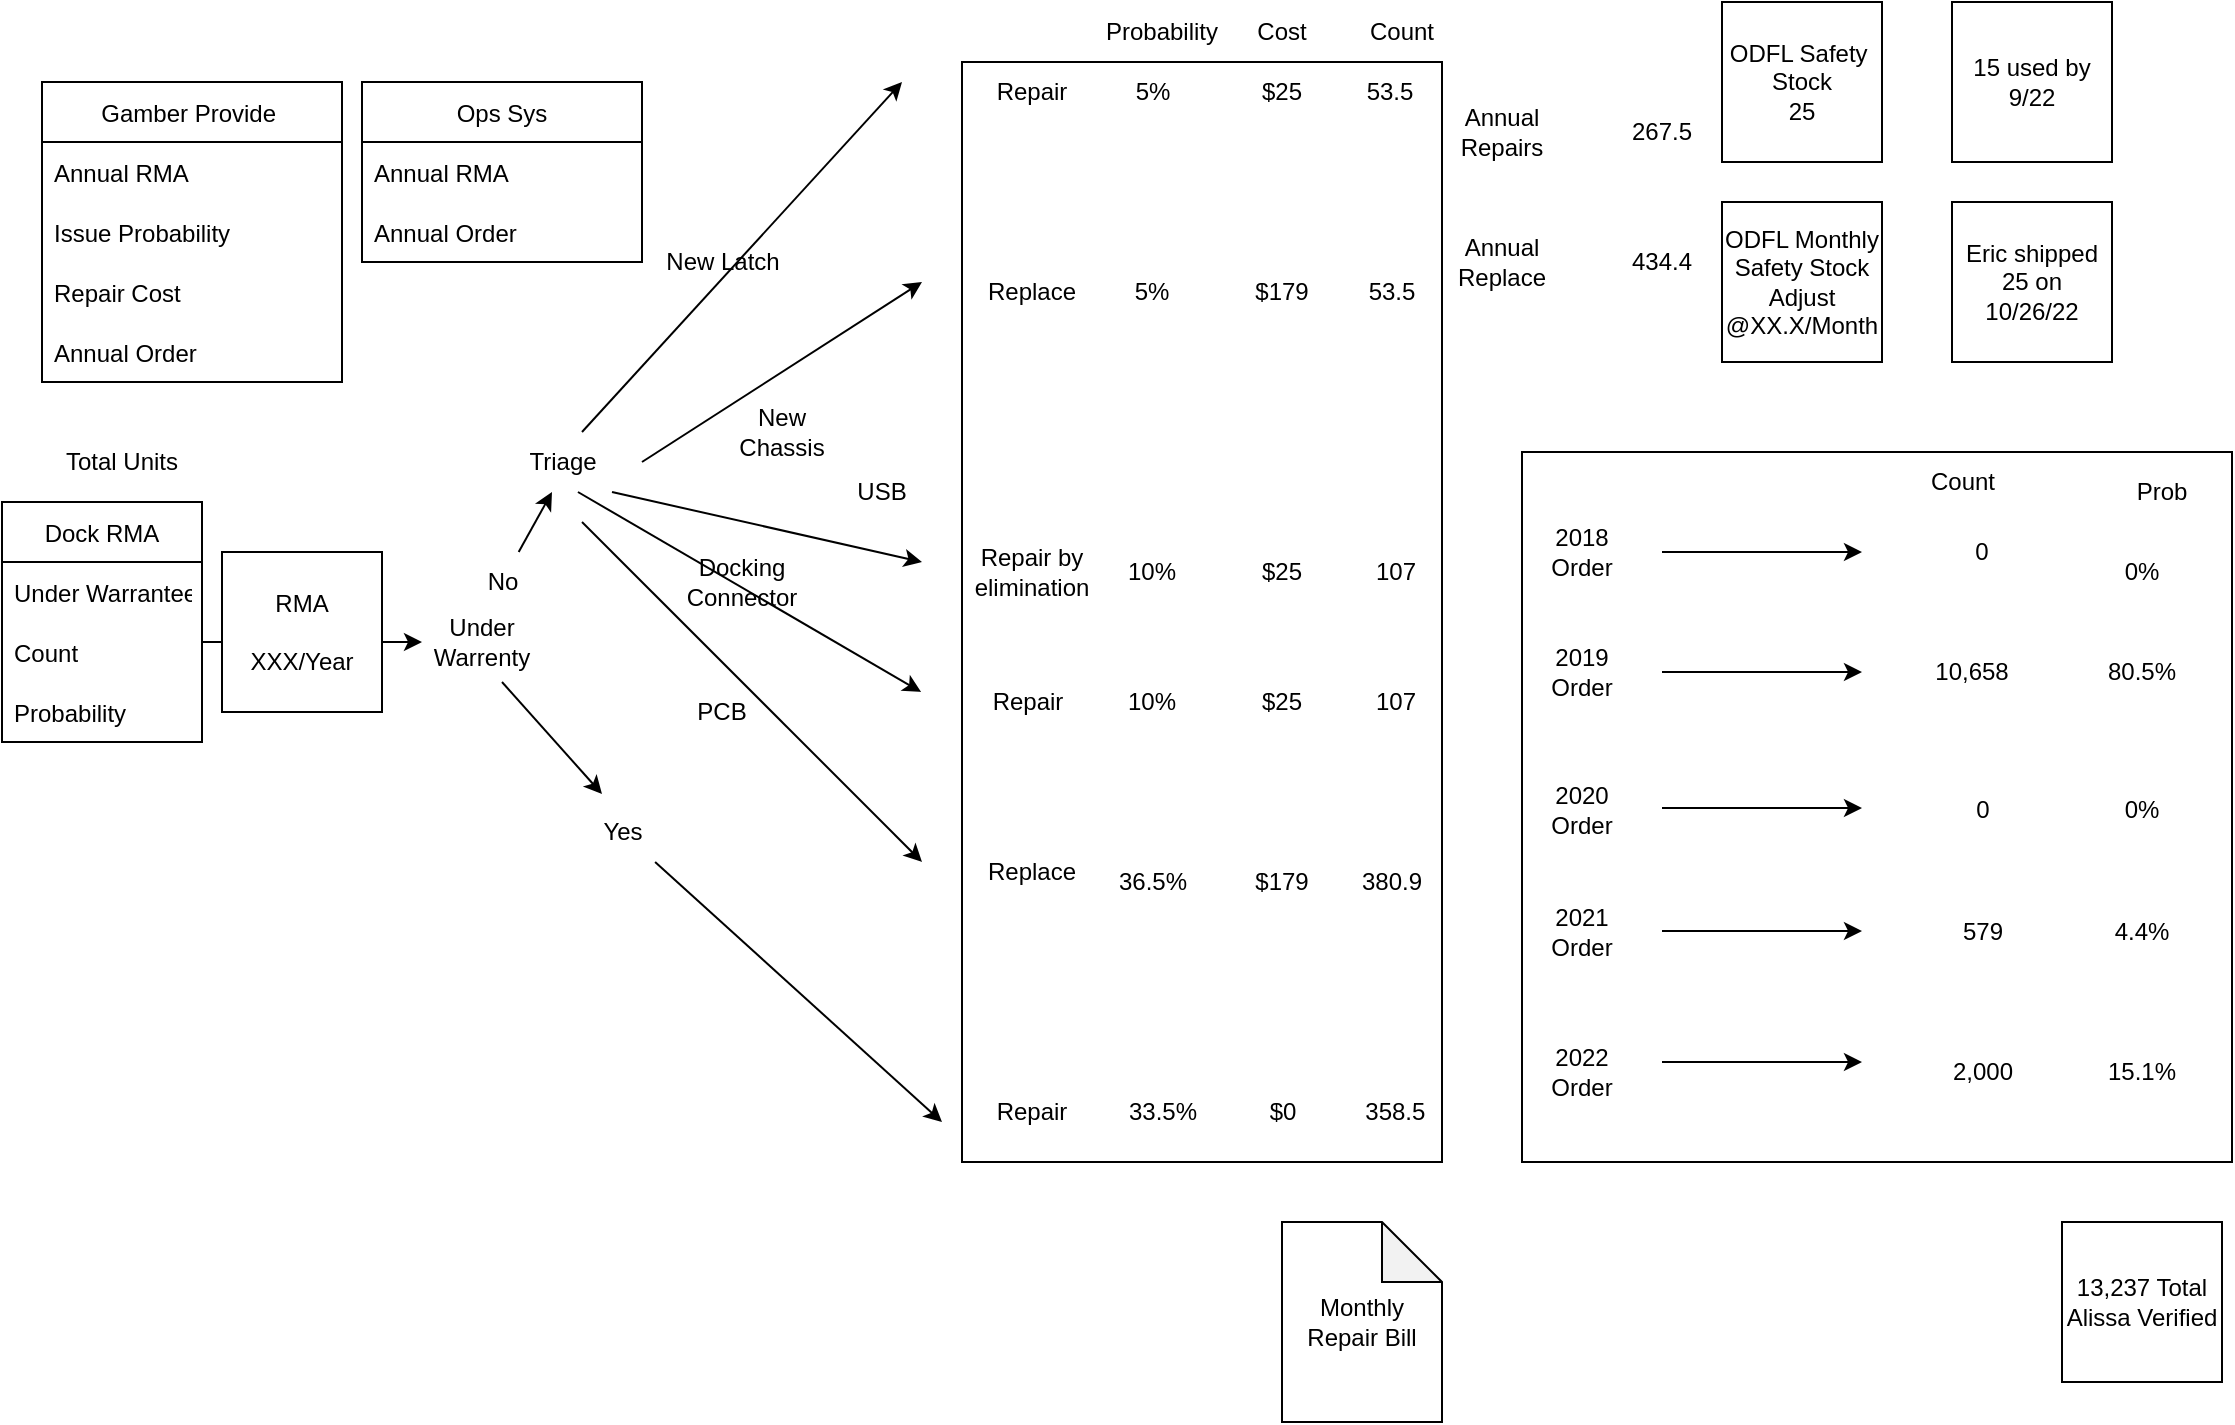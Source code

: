 <mxfile version="20.5.1" type="github">
  <diagram id="9ryGAYnsp60zznlVaLfw" name="Page-1">
    <mxGraphModel dx="1422" dy="762" grid="1" gridSize="10" guides="1" tooltips="1" connect="1" arrows="1" fold="1" page="1" pageScale="1" pageWidth="1169" pageHeight="827" math="0" shadow="0">
      <root>
        <mxCell id="0" />
        <mxCell id="1" parent="0" />
        <mxCell id="VQjPy86mHkucHI1g0aib-139" value="" style="rounded=0;whiteSpace=wrap;html=1;" parent="1" vertex="1">
          <mxGeometry x="520" y="40" width="240" height="550" as="geometry" />
        </mxCell>
        <mxCell id="VQjPy86mHkucHI1g0aib-135" value="" style="whiteSpace=wrap;html=1;aspect=fixed;" parent="1" vertex="1">
          <mxGeometry x="800" y="235" width="355" height="355" as="geometry" />
        </mxCell>
        <mxCell id="VQjPy86mHkucHI1g0aib-1" value="" style="endArrow=classic;html=1;rounded=0;" parent="1" edge="1">
          <mxGeometry width="50" height="50" relative="1" as="geometry">
            <mxPoint x="140" y="330" as="sourcePoint" />
            <mxPoint x="250" y="330" as="targetPoint" />
          </mxGeometry>
        </mxCell>
        <mxCell id="VQjPy86mHkucHI1g0aib-3" value="" style="endArrow=classic;html=1;rounded=0;startArrow=none;entryX=0.25;entryY=1;entryDx=0;entryDy=0;" parent="1" source="VQjPy86mHkucHI1g0aib-6" edge="1">
          <mxGeometry width="50" height="50" relative="1" as="geometry">
            <mxPoint x="270" y="310" as="sourcePoint" />
            <mxPoint x="315" y="255" as="targetPoint" />
          </mxGeometry>
        </mxCell>
        <mxCell id="VQjPy86mHkucHI1g0aib-4" value="Under Warrenty" style="text;html=1;strokeColor=none;fillColor=none;align=center;verticalAlign=middle;whiteSpace=wrap;rounded=0;" parent="1" vertex="1">
          <mxGeometry x="250" y="315" width="60" height="30" as="geometry" />
        </mxCell>
        <mxCell id="VQjPy86mHkucHI1g0aib-5" value="" style="endArrow=classic;html=1;rounded=0;exitX=0.5;exitY=0;exitDx=0;exitDy=0;" parent="1" edge="1">
          <mxGeometry width="50" height="50" relative="1" as="geometry">
            <mxPoint x="330" y="225" as="sourcePoint" />
            <mxPoint x="490" y="50" as="targetPoint" />
          </mxGeometry>
        </mxCell>
        <mxCell id="VQjPy86mHkucHI1g0aib-7" value="" style="endArrow=classic;html=1;rounded=0;startArrow=none;" parent="1" source="VQjPy86mHkucHI1g0aib-8" edge="1">
          <mxGeometry width="50" height="50" relative="1" as="geometry">
            <mxPoint x="300" y="380" as="sourcePoint" />
            <mxPoint x="510" y="570" as="targetPoint" />
          </mxGeometry>
        </mxCell>
        <mxCell id="VQjPy86mHkucHI1g0aib-10" value="" style="endArrow=classic;html=1;rounded=0;exitX=1;exitY=0.5;exitDx=0;exitDy=0;" parent="1" edge="1">
          <mxGeometry width="50" height="50" relative="1" as="geometry">
            <mxPoint x="360" y="240" as="sourcePoint" />
            <mxPoint x="500" y="150" as="targetPoint" />
          </mxGeometry>
        </mxCell>
        <mxCell id="VQjPy86mHkucHI1g0aib-11" value="" style="endArrow=classic;html=1;rounded=0;exitX=0.633;exitY=1;exitDx=0;exitDy=0;exitPerimeter=0;" parent="1" source="VQjPy86mHkucHI1g0aib-85" edge="1">
          <mxGeometry width="50" height="50" relative="1" as="geometry">
            <mxPoint x="360.43" y="255" as="sourcePoint" />
            <mxPoint x="499.56" y="355" as="targetPoint" />
          </mxGeometry>
        </mxCell>
        <mxCell id="VQjPy86mHkucHI1g0aib-8" value="Yes" style="text;html=1;align=center;verticalAlign=middle;resizable=0;points=[];autosize=1;strokeColor=none;fillColor=none;" parent="1" vertex="1">
          <mxGeometry x="330" y="410" width="40" height="30" as="geometry" />
        </mxCell>
        <mxCell id="VQjPy86mHkucHI1g0aib-6" value="No" style="text;html=1;align=center;verticalAlign=middle;resizable=0;points=[];autosize=1;strokeColor=none;fillColor=none;" parent="1" vertex="1">
          <mxGeometry x="270" y="285" width="40" height="30" as="geometry" />
        </mxCell>
        <mxCell id="VQjPy86mHkucHI1g0aib-13" value="" style="endArrow=none;html=1;rounded=0;" parent="1" target="VQjPy86mHkucHI1g0aib-6" edge="1">
          <mxGeometry width="50" height="50" relative="1" as="geometry">
            <mxPoint x="270" y="310" as="sourcePoint" />
            <mxPoint x="320" y="260" as="targetPoint" />
          </mxGeometry>
        </mxCell>
        <mxCell id="VQjPy86mHkucHI1g0aib-14" value="" style="endArrow=classic;html=1;rounded=0;entryX=0.25;entryY=-0.133;entryDx=0;entryDy=0;entryPerimeter=0;" parent="1" target="VQjPy86mHkucHI1g0aib-8" edge="1">
          <mxGeometry width="50" height="50" relative="1" as="geometry">
            <mxPoint x="290" y="350" as="sourcePoint" />
            <mxPoint x="610" y="350" as="targetPoint" />
          </mxGeometry>
        </mxCell>
        <mxCell id="VQjPy86mHkucHI1g0aib-15" value="New Latch" style="text;html=1;align=center;verticalAlign=middle;resizable=0;points=[];autosize=1;strokeColor=none;fillColor=none;" parent="1" vertex="1">
          <mxGeometry x="360" y="125" width="80" height="30" as="geometry" />
        </mxCell>
        <mxCell id="VQjPy86mHkucHI1g0aib-18" value="New Chassis" style="text;html=1;strokeColor=none;fillColor=none;align=center;verticalAlign=middle;whiteSpace=wrap;rounded=0;" parent="1" vertex="1">
          <mxGeometry x="400" y="210" width="60" height="30" as="geometry" />
        </mxCell>
        <mxCell id="VQjPy86mHkucHI1g0aib-20" value="" style="endArrow=classic;html=1;rounded=0;exitX=0.75;exitY=1;exitDx=0;exitDy=0;" parent="1" edge="1">
          <mxGeometry width="50" height="50" relative="1" as="geometry">
            <mxPoint x="345" y="255" as="sourcePoint" />
            <mxPoint x="500" y="290" as="targetPoint" />
          </mxGeometry>
        </mxCell>
        <mxCell id="VQjPy86mHkucHI1g0aib-28" value="Docking Connector" style="text;html=1;strokeColor=none;fillColor=none;align=center;verticalAlign=middle;whiteSpace=wrap;rounded=0;" parent="1" vertex="1">
          <mxGeometry x="380" y="285" width="60" height="30" as="geometry" />
        </mxCell>
        <mxCell id="VQjPy86mHkucHI1g0aib-29" value="" style="endArrow=classic;html=1;rounded=0;" parent="1" edge="1">
          <mxGeometry width="50" height="50" relative="1" as="geometry">
            <mxPoint x="330" y="270" as="sourcePoint" />
            <mxPoint x="500" y="440" as="targetPoint" />
          </mxGeometry>
        </mxCell>
        <mxCell id="VQjPy86mHkucHI1g0aib-30" value="PCB" style="text;html=1;strokeColor=none;fillColor=none;align=center;verticalAlign=middle;whiteSpace=wrap;rounded=0;" parent="1" vertex="1">
          <mxGeometry x="370" y="350" width="60" height="30" as="geometry" />
        </mxCell>
        <mxCell id="VQjPy86mHkucHI1g0aib-31" value="Repair" style="text;html=1;strokeColor=none;fillColor=none;align=center;verticalAlign=middle;whiteSpace=wrap;rounded=0;" parent="1" vertex="1">
          <mxGeometry x="525" y="40" width="60" height="30" as="geometry" />
        </mxCell>
        <mxCell id="VQjPy86mHkucHI1g0aib-32" value="Replace" style="text;html=1;strokeColor=none;fillColor=none;align=center;verticalAlign=middle;whiteSpace=wrap;rounded=0;" parent="1" vertex="1">
          <mxGeometry x="525" y="140" width="60" height="30" as="geometry" />
        </mxCell>
        <mxCell id="VQjPy86mHkucHI1g0aib-33" value="USB" style="text;html=1;strokeColor=none;fillColor=none;align=center;verticalAlign=middle;whiteSpace=wrap;rounded=0;" parent="1" vertex="1">
          <mxGeometry x="450" y="240" width="60" height="30" as="geometry" />
        </mxCell>
        <mxCell id="VQjPy86mHkucHI1g0aib-34" value="Repair by elimination" style="text;html=1;strokeColor=none;fillColor=none;align=center;verticalAlign=middle;whiteSpace=wrap;rounded=0;" parent="1" vertex="1">
          <mxGeometry x="525" y="280" width="60" height="30" as="geometry" />
        </mxCell>
        <mxCell id="VQjPy86mHkucHI1g0aib-35" value="Repair" style="text;html=1;strokeColor=none;fillColor=none;align=center;verticalAlign=middle;whiteSpace=wrap;rounded=0;" parent="1" vertex="1">
          <mxGeometry x="523" y="345" width="60" height="30" as="geometry" />
        </mxCell>
        <mxCell id="VQjPy86mHkucHI1g0aib-36" value="Replace" style="text;html=1;strokeColor=none;fillColor=none;align=center;verticalAlign=middle;whiteSpace=wrap;rounded=0;" parent="1" vertex="1">
          <mxGeometry x="525" y="430" width="60" height="30" as="geometry" />
        </mxCell>
        <mxCell id="VQjPy86mHkucHI1g0aib-37" value="Total Units" style="text;html=1;strokeColor=none;fillColor=none;align=center;verticalAlign=middle;whiteSpace=wrap;rounded=0;" parent="1" vertex="1">
          <mxGeometry x="70" y="225" width="60" height="30" as="geometry" />
        </mxCell>
        <mxCell id="VQjPy86mHkucHI1g0aib-40" value="Repair" style="text;html=1;strokeColor=none;fillColor=none;align=center;verticalAlign=middle;whiteSpace=wrap;rounded=0;" parent="1" vertex="1">
          <mxGeometry x="525" y="550" width="60" height="30" as="geometry" />
        </mxCell>
        <mxCell id="VQjPy86mHkucHI1g0aib-41" value="Annual Repairs" style="text;html=1;strokeColor=none;fillColor=none;align=center;verticalAlign=middle;whiteSpace=wrap;rounded=0;" parent="1" vertex="1">
          <mxGeometry x="760" y="60" width="60" height="30" as="geometry" />
        </mxCell>
        <mxCell id="VQjPy86mHkucHI1g0aib-42" value="Annual Replace" style="text;html=1;strokeColor=none;fillColor=none;align=center;verticalAlign=middle;whiteSpace=wrap;rounded=0;" parent="1" vertex="1">
          <mxGeometry x="760" y="125" width="60" height="30" as="geometry" />
        </mxCell>
        <mxCell id="VQjPy86mHkucHI1g0aib-44" value="" style="endArrow=classic;html=1;rounded=0;" parent="1" edge="1">
          <mxGeometry width="50" height="50" relative="1" as="geometry">
            <mxPoint x="870" y="285" as="sourcePoint" />
            <mxPoint x="970" y="285" as="targetPoint" />
          </mxGeometry>
        </mxCell>
        <mxCell id="VQjPy86mHkucHI1g0aib-46" value="2018 Order" style="text;html=1;strokeColor=none;fillColor=none;align=center;verticalAlign=middle;whiteSpace=wrap;rounded=0;" parent="1" vertex="1">
          <mxGeometry x="800" y="270" width="60" height="30" as="geometry" />
        </mxCell>
        <mxCell id="VQjPy86mHkucHI1g0aib-47" value="0" style="text;html=1;strokeColor=none;fillColor=none;align=center;verticalAlign=middle;whiteSpace=wrap;rounded=0;" parent="1" vertex="1">
          <mxGeometry x="1000" y="270" width="60" height="30" as="geometry" />
        </mxCell>
        <mxCell id="VQjPy86mHkucHI1g0aib-48" value="2019&lt;br&gt;Order" style="text;html=1;strokeColor=none;fillColor=none;align=center;verticalAlign=middle;whiteSpace=wrap;rounded=0;" parent="1" vertex="1">
          <mxGeometry x="800" y="330" width="60" height="30" as="geometry" />
        </mxCell>
        <mxCell id="VQjPy86mHkucHI1g0aib-49" value="" style="endArrow=classic;html=1;rounded=0;" parent="1" edge="1">
          <mxGeometry width="50" height="50" relative="1" as="geometry">
            <mxPoint x="870" y="345" as="sourcePoint" />
            <mxPoint x="970" y="345" as="targetPoint" />
          </mxGeometry>
        </mxCell>
        <mxCell id="VQjPy86mHkucHI1g0aib-50" value="10,658" style="text;html=1;strokeColor=none;fillColor=none;align=center;verticalAlign=middle;whiteSpace=wrap;rounded=0;" parent="1" vertex="1">
          <mxGeometry x="995" y="330" width="60" height="30" as="geometry" />
        </mxCell>
        <mxCell id="VQjPy86mHkucHI1g0aib-51" value="2020 Order" style="text;html=1;strokeColor=none;fillColor=none;align=center;verticalAlign=middle;whiteSpace=wrap;rounded=0;" parent="1" vertex="1">
          <mxGeometry x="800" y="399" width="60" height="30" as="geometry" />
        </mxCell>
        <mxCell id="VQjPy86mHkucHI1g0aib-52" value="2021&lt;br&gt;Order" style="text;html=1;strokeColor=none;fillColor=none;align=center;verticalAlign=middle;whiteSpace=wrap;rounded=0;" parent="1" vertex="1">
          <mxGeometry x="800" y="460" width="60" height="30" as="geometry" />
        </mxCell>
        <mxCell id="VQjPy86mHkucHI1g0aib-53" value="2022&lt;br&gt;Order" style="text;html=1;strokeColor=none;fillColor=none;align=center;verticalAlign=middle;whiteSpace=wrap;rounded=0;" parent="1" vertex="1">
          <mxGeometry x="800" y="530" width="60" height="30" as="geometry" />
        </mxCell>
        <mxCell id="VQjPy86mHkucHI1g0aib-54" value="" style="endArrow=classic;html=1;rounded=0;" parent="1" edge="1">
          <mxGeometry width="50" height="50" relative="1" as="geometry">
            <mxPoint x="870" y="474.5" as="sourcePoint" />
            <mxPoint x="970" y="474.5" as="targetPoint" />
          </mxGeometry>
        </mxCell>
        <mxCell id="VQjPy86mHkucHI1g0aib-55" value="" style="endArrow=classic;html=1;rounded=0;" parent="1" edge="1">
          <mxGeometry width="50" height="50" relative="1" as="geometry">
            <mxPoint x="870" y="540" as="sourcePoint" />
            <mxPoint x="970" y="540" as="targetPoint" />
          </mxGeometry>
        </mxCell>
        <mxCell id="VQjPy86mHkucHI1g0aib-56" value="579" style="text;html=1;align=center;verticalAlign=middle;resizable=0;points=[];autosize=1;strokeColor=none;fillColor=none;" parent="1" vertex="1">
          <mxGeometry x="1010" y="460" width="40" height="30" as="geometry" />
        </mxCell>
        <mxCell id="VQjPy86mHkucHI1g0aib-57" value="2,000" style="text;html=1;align=center;verticalAlign=middle;resizable=0;points=[];autosize=1;strokeColor=none;fillColor=none;" parent="1" vertex="1">
          <mxGeometry x="1005" y="530" width="50" height="30" as="geometry" />
        </mxCell>
        <mxCell id="VQjPy86mHkucHI1g0aib-58" value="" style="endArrow=classic;html=1;rounded=0;" parent="1" edge="1">
          <mxGeometry width="50" height="50" relative="1" as="geometry">
            <mxPoint x="870" y="413" as="sourcePoint" />
            <mxPoint x="970" y="413" as="targetPoint" />
          </mxGeometry>
        </mxCell>
        <mxCell id="VQjPy86mHkucHI1g0aib-59" value="0" style="text;html=1;align=center;verticalAlign=middle;resizable=0;points=[];autosize=1;strokeColor=none;fillColor=none;" parent="1" vertex="1">
          <mxGeometry x="1015" y="399" width="30" height="30" as="geometry" />
        </mxCell>
        <mxCell id="VQjPy86mHkucHI1g0aib-68" value="Gamber Provide " style="swimlane;fontStyle=0;childLayout=stackLayout;horizontal=1;startSize=30;horizontalStack=0;resizeParent=1;resizeParentMax=0;resizeLast=0;collapsible=1;marginBottom=0;" parent="1" vertex="1">
          <mxGeometry x="60" y="50" width="150" height="150" as="geometry" />
        </mxCell>
        <mxCell id="VQjPy86mHkucHI1g0aib-69" value="Annual RMA " style="text;strokeColor=none;fillColor=none;align=left;verticalAlign=middle;spacingLeft=4;spacingRight=4;overflow=hidden;points=[[0,0.5],[1,0.5]];portConstraint=eastwest;rotatable=0;" parent="VQjPy86mHkucHI1g0aib-68" vertex="1">
          <mxGeometry y="30" width="150" height="30" as="geometry" />
        </mxCell>
        <mxCell id="VQjPy86mHkucHI1g0aib-70" value="Issue Probability" style="text;strokeColor=none;fillColor=none;align=left;verticalAlign=middle;spacingLeft=4;spacingRight=4;overflow=hidden;points=[[0,0.5],[1,0.5]];portConstraint=eastwest;rotatable=0;" parent="VQjPy86mHkucHI1g0aib-68" vertex="1">
          <mxGeometry y="60" width="150" height="30" as="geometry" />
        </mxCell>
        <mxCell id="VQjPy86mHkucHI1g0aib-90" value="Repair Cost" style="text;strokeColor=none;fillColor=none;align=left;verticalAlign=middle;spacingLeft=4;spacingRight=4;overflow=hidden;points=[[0,0.5],[1,0.5]];portConstraint=eastwest;rotatable=0;" parent="VQjPy86mHkucHI1g0aib-68" vertex="1">
          <mxGeometry y="90" width="150" height="30" as="geometry" />
        </mxCell>
        <mxCell id="VQjPy86mHkucHI1g0aib-71" value="Annual Order" style="text;strokeColor=none;fillColor=none;align=left;verticalAlign=middle;spacingLeft=4;spacingRight=4;overflow=hidden;points=[[0,0.5],[1,0.5]];portConstraint=eastwest;rotatable=0;" parent="VQjPy86mHkucHI1g0aib-68" vertex="1">
          <mxGeometry y="120" width="150" height="30" as="geometry" />
        </mxCell>
        <mxCell id="VQjPy86mHkucHI1g0aib-72" value="Ops Sys" style="swimlane;fontStyle=0;childLayout=stackLayout;horizontal=1;startSize=30;horizontalStack=0;resizeParent=1;resizeParentMax=0;resizeLast=0;collapsible=1;marginBottom=0;" parent="1" vertex="1">
          <mxGeometry x="220" y="50" width="140" height="90" as="geometry" />
        </mxCell>
        <mxCell id="VQjPy86mHkucHI1g0aib-73" value="Annual RMA " style="text;strokeColor=none;fillColor=none;align=left;verticalAlign=middle;spacingLeft=4;spacingRight=4;overflow=hidden;points=[[0,0.5],[1,0.5]];portConstraint=eastwest;rotatable=0;" parent="VQjPy86mHkucHI1g0aib-72" vertex="1">
          <mxGeometry y="30" width="140" height="30" as="geometry" />
        </mxCell>
        <mxCell id="VQjPy86mHkucHI1g0aib-75" value="Annual Order" style="text;strokeColor=none;fillColor=none;align=left;verticalAlign=middle;spacingLeft=4;spacingRight=4;overflow=hidden;points=[[0,0.5],[1,0.5]];portConstraint=eastwest;rotatable=0;" parent="VQjPy86mHkucHI1g0aib-72" vertex="1">
          <mxGeometry y="60" width="140" height="30" as="geometry" />
        </mxCell>
        <mxCell id="VQjPy86mHkucHI1g0aib-76" value="Dock RMA" style="swimlane;fontStyle=0;childLayout=stackLayout;horizontal=1;startSize=30;horizontalStack=0;resizeParent=1;resizeParentMax=0;resizeLast=0;collapsible=1;marginBottom=0;" parent="1" vertex="1">
          <mxGeometry x="40" y="260" width="100" height="120" as="geometry" />
        </mxCell>
        <mxCell id="VQjPy86mHkucHI1g0aib-77" value="Under Warrantee" style="text;strokeColor=none;fillColor=none;align=left;verticalAlign=middle;spacingLeft=4;spacingRight=4;overflow=hidden;points=[[0,0.5],[1,0.5]];portConstraint=eastwest;rotatable=0;" parent="VQjPy86mHkucHI1g0aib-76" vertex="1">
          <mxGeometry y="30" width="100" height="30" as="geometry" />
        </mxCell>
        <mxCell id="VQjPy86mHkucHI1g0aib-78" value="Count " style="text;strokeColor=none;fillColor=none;align=left;verticalAlign=middle;spacingLeft=4;spacingRight=4;overflow=hidden;points=[[0,0.5],[1,0.5]];portConstraint=eastwest;rotatable=0;" parent="VQjPy86mHkucHI1g0aib-76" vertex="1">
          <mxGeometry y="60" width="100" height="30" as="geometry" />
        </mxCell>
        <mxCell id="VQjPy86mHkucHI1g0aib-79" value="Probability" style="text;strokeColor=none;fillColor=none;align=left;verticalAlign=middle;spacingLeft=4;spacingRight=4;overflow=hidden;points=[[0,0.5],[1,0.5]];portConstraint=eastwest;rotatable=0;" parent="VQjPy86mHkucHI1g0aib-76" vertex="1">
          <mxGeometry y="90" width="100" height="30" as="geometry" />
        </mxCell>
        <mxCell id="VQjPy86mHkucHI1g0aib-80" value="RMA&lt;br&gt;&lt;br&gt;XXX/Year" style="whiteSpace=wrap;html=1;aspect=fixed;" parent="1" vertex="1">
          <mxGeometry x="150" y="285" width="80" height="80" as="geometry" />
        </mxCell>
        <mxCell id="VQjPy86mHkucHI1g0aib-85" value="Triage" style="text;html=1;align=center;verticalAlign=middle;resizable=0;points=[];autosize=1;strokeColor=none;fillColor=none;" parent="1" vertex="1">
          <mxGeometry x="290" y="225" width="60" height="30" as="geometry" />
        </mxCell>
        <mxCell id="VQjPy86mHkucHI1g0aib-86" value="Cost" style="text;html=1;strokeColor=none;fillColor=none;align=center;verticalAlign=middle;whiteSpace=wrap;rounded=0;" parent="1" vertex="1">
          <mxGeometry x="650" y="10" width="60" height="30" as="geometry" />
        </mxCell>
        <mxCell id="VQjPy86mHkucHI1g0aib-88" value="$25" style="text;html=1;strokeColor=none;fillColor=none;align=center;verticalAlign=middle;whiteSpace=wrap;rounded=0;" parent="1" vertex="1">
          <mxGeometry x="650" y="345" width="60" height="30" as="geometry" />
        </mxCell>
        <mxCell id="VQjPy86mHkucHI1g0aib-91" value="Monthly Repair Bill" style="shape=note;whiteSpace=wrap;html=1;backgroundOutline=1;darkOpacity=0.05;" parent="1" vertex="1">
          <mxGeometry x="680" y="620" width="80" height="100" as="geometry" />
        </mxCell>
        <mxCell id="VQjPy86mHkucHI1g0aib-95" value="$0" style="text;html=1;align=center;verticalAlign=middle;resizable=0;points=[];autosize=1;strokeColor=none;fillColor=none;" parent="1" vertex="1">
          <mxGeometry x="660" y="550" width="40" height="30" as="geometry" />
        </mxCell>
        <mxCell id="VQjPy86mHkucHI1g0aib-96" value="Probability" style="text;html=1;strokeColor=none;fillColor=none;align=center;verticalAlign=middle;whiteSpace=wrap;rounded=0;" parent="1" vertex="1">
          <mxGeometry x="590" y="10" width="60" height="30" as="geometry" />
        </mxCell>
        <mxCell id="VQjPy86mHkucHI1g0aib-97" value="5%" style="text;html=1;align=center;verticalAlign=middle;resizable=0;points=[];autosize=1;strokeColor=none;fillColor=none;" parent="1" vertex="1">
          <mxGeometry x="595" y="40" width="40" height="30" as="geometry" />
        </mxCell>
        <mxCell id="VQjPy86mHkucHI1g0aib-98" value="33.5%" style="text;html=1;align=center;verticalAlign=middle;resizable=0;points=[];autosize=1;strokeColor=none;fillColor=none;" parent="1" vertex="1">
          <mxGeometry x="590" y="550" width="60" height="30" as="geometry" />
        </mxCell>
        <mxCell id="VQjPy86mHkucHI1g0aib-99" value="36.5%" style="text;html=1;align=center;verticalAlign=middle;resizable=0;points=[];autosize=1;strokeColor=none;fillColor=none;" parent="1" vertex="1">
          <mxGeometry x="585" y="435" width="60" height="30" as="geometry" />
        </mxCell>
        <mxCell id="VQjPy86mHkucHI1g0aib-100" value="10%" style="text;html=1;strokeColor=none;fillColor=none;align=center;verticalAlign=middle;whiteSpace=wrap;rounded=0;" parent="1" vertex="1">
          <mxGeometry x="585" y="345" width="60" height="30" as="geometry" />
        </mxCell>
        <mxCell id="VQjPy86mHkucHI1g0aib-101" value="10%" style="text;html=1;strokeColor=none;fillColor=none;align=center;verticalAlign=middle;whiteSpace=wrap;rounded=0;" parent="1" vertex="1">
          <mxGeometry x="585" y="280" width="60" height="30" as="geometry" />
        </mxCell>
        <mxCell id="VQjPy86mHkucHI1g0aib-102" style="edgeStyle=orthogonalEdgeStyle;rounded=0;orthogonalLoop=1;jettySize=auto;html=1;exitX=0.5;exitY=1;exitDx=0;exitDy=0;" parent="1" source="VQjPy86mHkucHI1g0aib-101" target="VQjPy86mHkucHI1g0aib-101" edge="1">
          <mxGeometry relative="1" as="geometry" />
        </mxCell>
        <mxCell id="VQjPy86mHkucHI1g0aib-103" value="5%" style="text;html=1;strokeColor=none;fillColor=none;align=center;verticalAlign=middle;whiteSpace=wrap;rounded=0;" parent="1" vertex="1">
          <mxGeometry x="585" y="140" width="60" height="30" as="geometry" />
        </mxCell>
        <mxCell id="VQjPy86mHkucHI1g0aib-104" value="$179" style="text;html=1;strokeColor=none;fillColor=none;align=center;verticalAlign=middle;whiteSpace=wrap;rounded=0;" parent="1" vertex="1">
          <mxGeometry x="650" y="140" width="60" height="30" as="geometry" />
        </mxCell>
        <mxCell id="VQjPy86mHkucHI1g0aib-105" value="$179" style="text;html=1;strokeColor=none;fillColor=none;align=center;verticalAlign=middle;whiteSpace=wrap;rounded=0;" parent="1" vertex="1">
          <mxGeometry x="650" y="435" width="60" height="30" as="geometry" />
        </mxCell>
        <mxCell id="VQjPy86mHkucHI1g0aib-106" value="$25" style="text;html=1;strokeColor=none;fillColor=none;align=center;verticalAlign=middle;whiteSpace=wrap;rounded=0;" parent="1" vertex="1">
          <mxGeometry x="650" y="280" width="60" height="30" as="geometry" />
        </mxCell>
        <mxCell id="VQjPy86mHkucHI1g0aib-107" value="$25" style="text;html=1;strokeColor=none;fillColor=none;align=center;verticalAlign=middle;whiteSpace=wrap;rounded=0;" parent="1" vertex="1">
          <mxGeometry x="650" y="40" width="60" height="30" as="geometry" />
        </mxCell>
        <mxCell id="VQjPy86mHkucHI1g0aib-108" value="ODFL Safety&amp;nbsp; Stock&lt;br&gt;25" style="whiteSpace=wrap;html=1;aspect=fixed;" parent="1" vertex="1">
          <mxGeometry x="900" y="10" width="80" height="80" as="geometry" />
        </mxCell>
        <mxCell id="VQjPy86mHkucHI1g0aib-109" value="13,237 Total&lt;br&gt;Alissa Verified" style="whiteSpace=wrap;html=1;aspect=fixed;" parent="1" vertex="1">
          <mxGeometry x="1070" y="620" width="80" height="80" as="geometry" />
        </mxCell>
        <mxCell id="VQjPy86mHkucHI1g0aib-110" value="Count" style="text;html=1;align=center;verticalAlign=middle;resizable=0;points=[];autosize=1;strokeColor=none;fillColor=none;" parent="1" vertex="1">
          <mxGeometry x="990" y="235" width="60" height="30" as="geometry" />
        </mxCell>
        <mxCell id="VQjPy86mHkucHI1g0aib-111" value="Prob" style="text;html=1;strokeColor=none;fillColor=none;align=center;verticalAlign=middle;whiteSpace=wrap;rounded=0;" parent="1" vertex="1">
          <mxGeometry x="1090" y="240" width="60" height="30" as="geometry" />
        </mxCell>
        <mxCell id="VQjPy86mHkucHI1g0aib-112" value="0%" style="text;html=1;strokeColor=none;fillColor=none;align=center;verticalAlign=middle;whiteSpace=wrap;rounded=0;" parent="1" vertex="1">
          <mxGeometry x="1080" y="280" width="60" height="30" as="geometry" />
        </mxCell>
        <mxCell id="VQjPy86mHkucHI1g0aib-113" value="80.5%" style="text;html=1;strokeColor=none;fillColor=none;align=center;verticalAlign=middle;whiteSpace=wrap;rounded=0;" parent="1" vertex="1">
          <mxGeometry x="1080" y="330" width="60" height="30" as="geometry" />
        </mxCell>
        <mxCell id="VQjPy86mHkucHI1g0aib-114" value="0%" style="text;html=1;strokeColor=none;fillColor=none;align=center;verticalAlign=middle;whiteSpace=wrap;rounded=0;" parent="1" vertex="1">
          <mxGeometry x="1080" y="399" width="60" height="30" as="geometry" />
        </mxCell>
        <mxCell id="VQjPy86mHkucHI1g0aib-116" value="4.4%" style="text;html=1;strokeColor=none;fillColor=none;align=center;verticalAlign=middle;whiteSpace=wrap;rounded=0;" parent="1" vertex="1">
          <mxGeometry x="1080" y="460" width="60" height="30" as="geometry" />
        </mxCell>
        <mxCell id="VQjPy86mHkucHI1g0aib-117" value="15.1%" style="text;html=1;strokeColor=none;fillColor=none;align=center;verticalAlign=middle;whiteSpace=wrap;rounded=0;" parent="1" vertex="1">
          <mxGeometry x="1080" y="530" width="60" height="30" as="geometry" />
        </mxCell>
        <mxCell id="VQjPy86mHkucHI1g0aib-118" value="Count" style="text;html=1;strokeColor=none;fillColor=none;align=center;verticalAlign=middle;whiteSpace=wrap;rounded=0;" parent="1" vertex="1">
          <mxGeometry x="710" y="10" width="60" height="30" as="geometry" />
        </mxCell>
        <mxCell id="VQjPy86mHkucHI1g0aib-120" value="53.5" style="text;html=1;strokeColor=none;fillColor=none;align=center;verticalAlign=middle;whiteSpace=wrap;rounded=0;" parent="1" vertex="1">
          <mxGeometry x="704" y="40" width="60" height="30" as="geometry" />
        </mxCell>
        <mxCell id="VQjPy86mHkucHI1g0aib-122" value="53.5" style="text;html=1;strokeColor=none;fillColor=none;align=center;verticalAlign=middle;whiteSpace=wrap;rounded=0;" parent="1" vertex="1">
          <mxGeometry x="705" y="140" width="60" height="30" as="geometry" />
        </mxCell>
        <mxCell id="VQjPy86mHkucHI1g0aib-125" value="107" style="text;html=1;strokeColor=none;fillColor=none;align=center;verticalAlign=middle;whiteSpace=wrap;rounded=0;" parent="1" vertex="1">
          <mxGeometry x="707" y="280" width="60" height="30" as="geometry" />
        </mxCell>
        <mxCell id="VQjPy86mHkucHI1g0aib-126" value="107" style="text;html=1;strokeColor=none;fillColor=none;align=center;verticalAlign=middle;whiteSpace=wrap;rounded=0;" parent="1" vertex="1">
          <mxGeometry x="707" y="345" width="60" height="30" as="geometry" />
        </mxCell>
        <mxCell id="VQjPy86mHkucHI1g0aib-128" value="380.9" style="text;html=1;strokeColor=none;fillColor=none;align=center;verticalAlign=middle;whiteSpace=wrap;rounded=0;" parent="1" vertex="1">
          <mxGeometry x="705" y="435" width="60" height="30" as="geometry" />
        </mxCell>
        <mxCell id="VQjPy86mHkucHI1g0aib-129" value="&amp;nbsp;358.5" style="text;html=1;strokeColor=none;fillColor=none;align=center;verticalAlign=middle;whiteSpace=wrap;rounded=0;" parent="1" vertex="1">
          <mxGeometry x="705" y="550" width="60" height="30" as="geometry" />
        </mxCell>
        <mxCell id="VQjPy86mHkucHI1g0aib-130" value="267.5" style="text;html=1;strokeColor=none;fillColor=none;align=center;verticalAlign=middle;whiteSpace=wrap;rounded=0;" parent="1" vertex="1">
          <mxGeometry x="840" y="60" width="60" height="30" as="geometry" />
        </mxCell>
        <mxCell id="VQjPy86mHkucHI1g0aib-131" value="434.4" style="text;html=1;strokeColor=none;fillColor=none;align=center;verticalAlign=middle;whiteSpace=wrap;rounded=0;" parent="1" vertex="1">
          <mxGeometry x="840" y="125" width="60" height="30" as="geometry" />
        </mxCell>
        <mxCell id="VQjPy86mHkucHI1g0aib-132" value="ODFL Monthly Safety Stock Adjust @XX.X/Month" style="whiteSpace=wrap;html=1;aspect=fixed;" parent="1" vertex="1">
          <mxGeometry x="900" y="110" width="80" height="80" as="geometry" />
        </mxCell>
        <mxCell id="-dras6eVec7vC4UsPhq8-1" value="15 used by 9/22" style="whiteSpace=wrap;html=1;aspect=fixed;" vertex="1" parent="1">
          <mxGeometry x="1015" y="10" width="80" height="80" as="geometry" />
        </mxCell>
        <mxCell id="-dras6eVec7vC4UsPhq8-2" value="Eric shipped 25 on 10/26/22" style="whiteSpace=wrap;html=1;aspect=fixed;" vertex="1" parent="1">
          <mxGeometry x="1015" y="110" width="80" height="80" as="geometry" />
        </mxCell>
      </root>
    </mxGraphModel>
  </diagram>
</mxfile>
